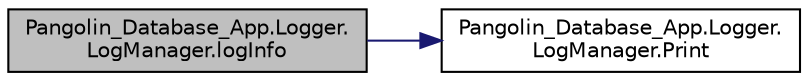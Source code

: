 digraph "Pangolin_Database_App.Logger.LogManager.logInfo"
{
 // LATEX_PDF_SIZE
  edge [fontname="Helvetica",fontsize="10",labelfontname="Helvetica",labelfontsize="10"];
  node [fontname="Helvetica",fontsize="10",shape=record];
  rankdir="LR";
  Node1 [label="Pangolin_Database_App.Logger.\lLogManager.logInfo",height=0.2,width=0.4,color="black", fillcolor="grey75", style="filled", fontcolor="black",tooltip="Info log"];
  Node1 -> Node2 [color="midnightblue",fontsize="10",style="solid"];
  Node2 [label="Pangolin_Database_App.Logger.\lLogManager.Print",height=0.2,width=0.4,color="black", fillcolor="white", style="filled",URL="$class_pangolin___database___app_1_1_logger_1_1_log_manager.html#a493bbc327526f1b16d6be830e09c51d9",tooltip="Prints debug output"];
}
